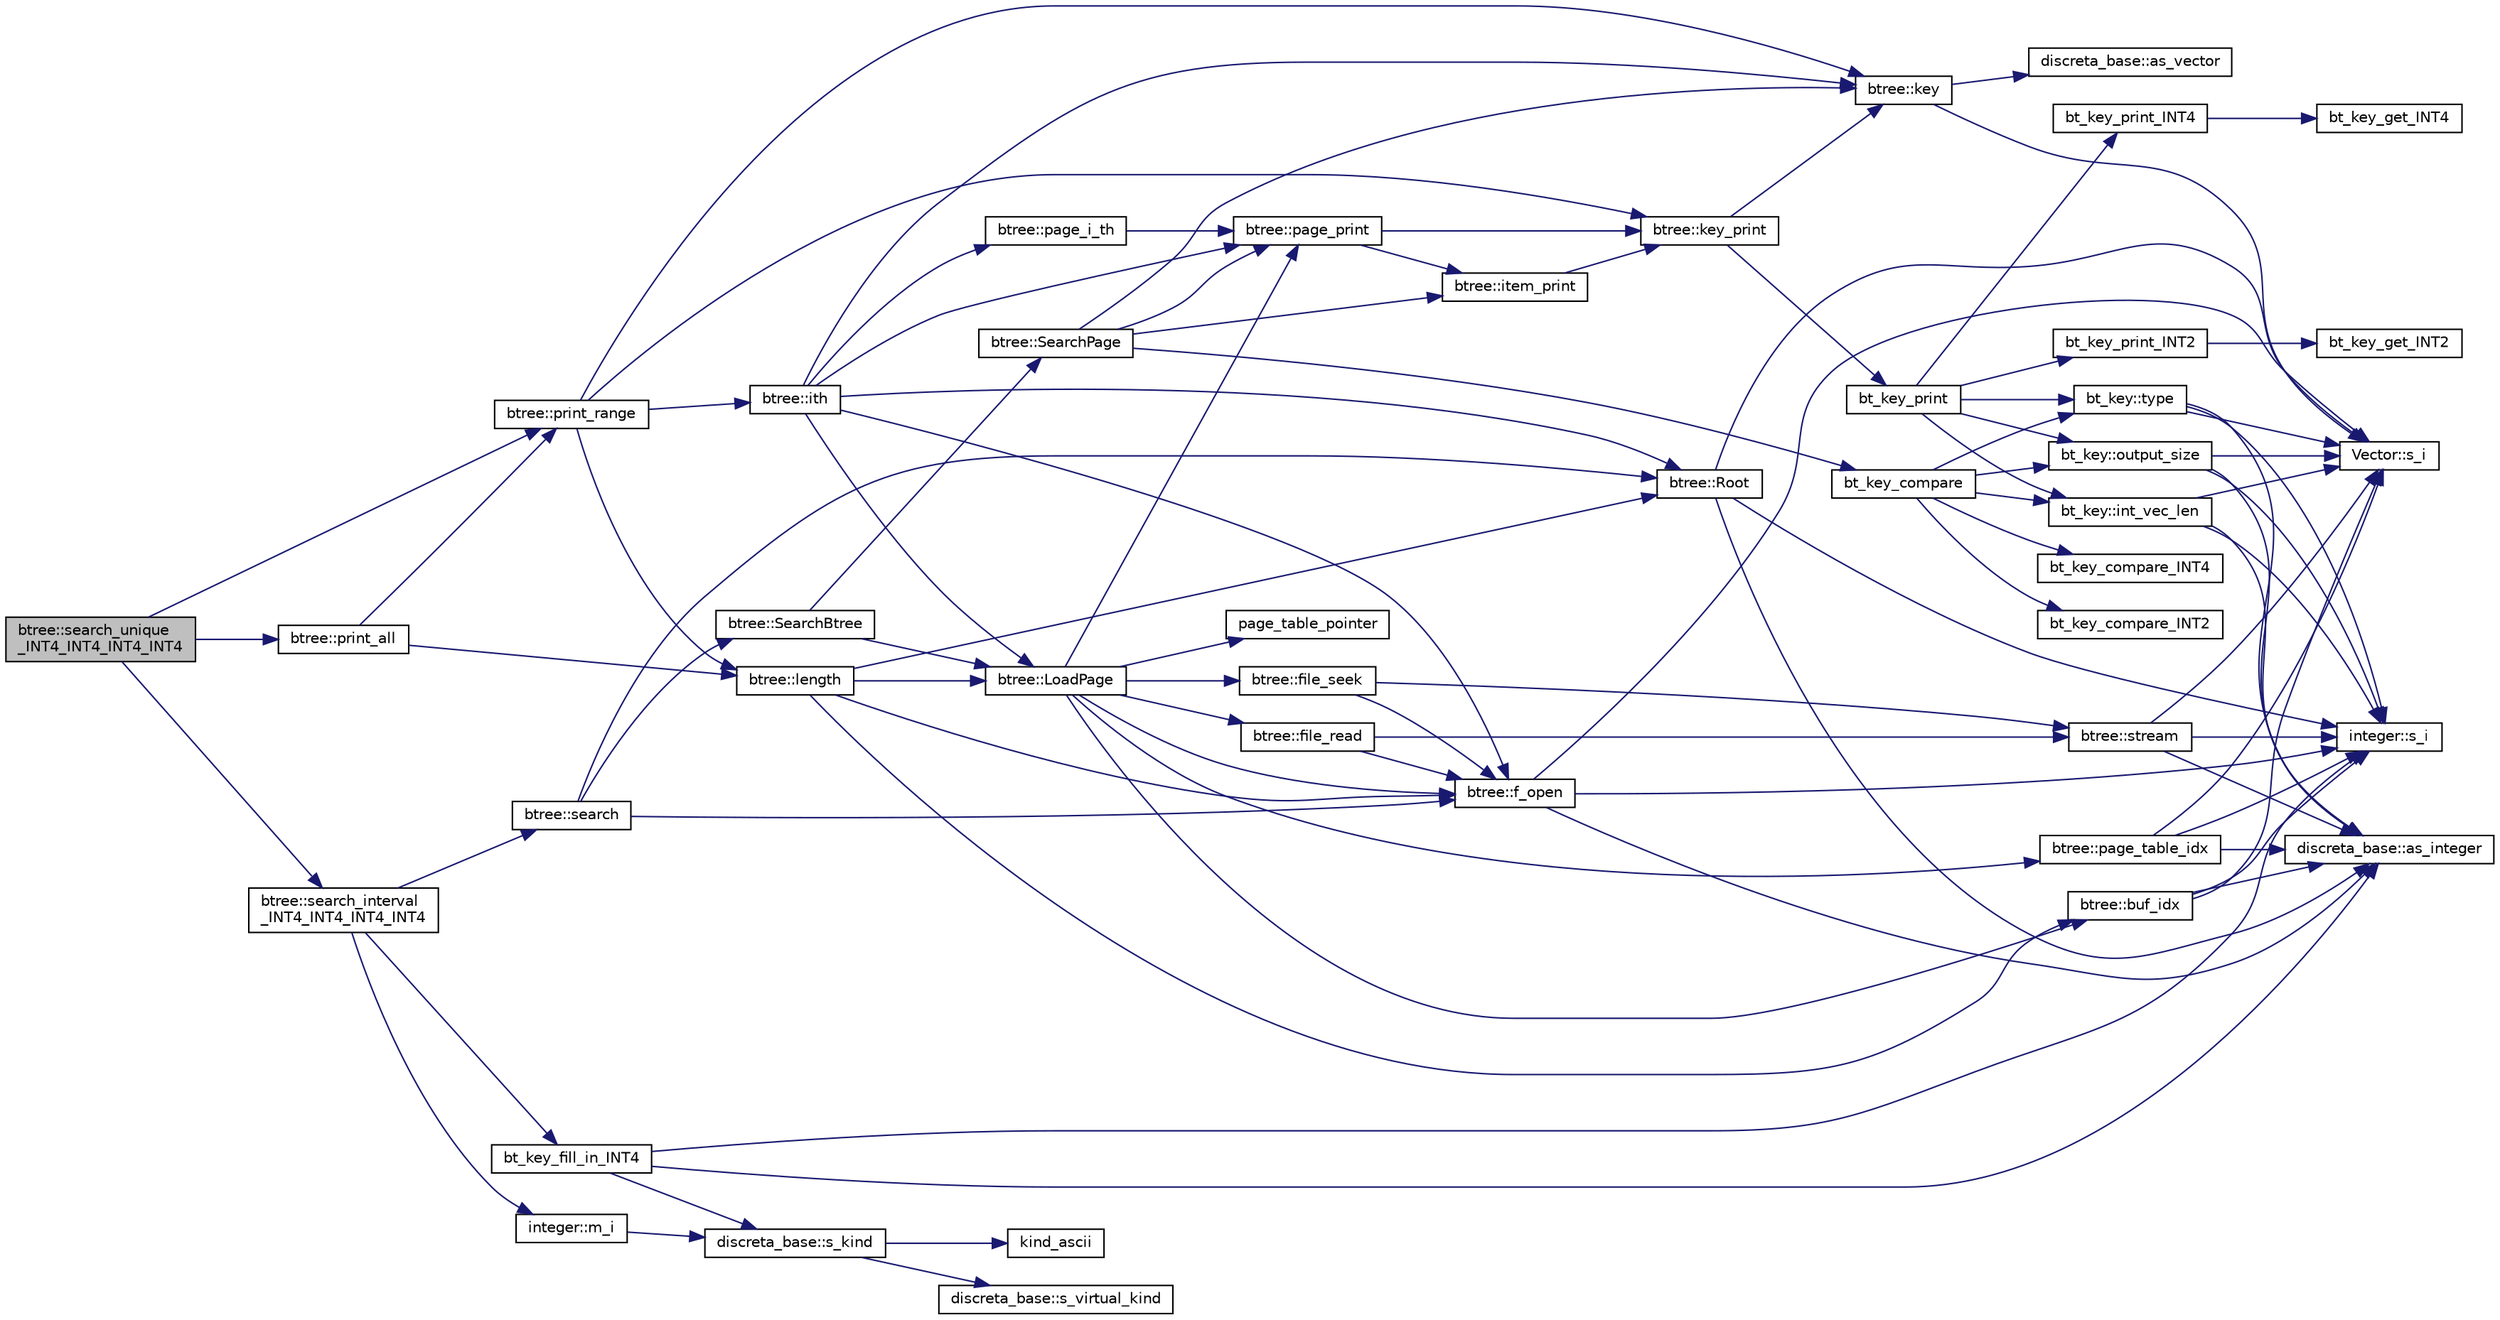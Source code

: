 digraph "btree::search_unique_INT4_INT4_INT4_INT4"
{
  edge [fontname="Helvetica",fontsize="10",labelfontname="Helvetica",labelfontsize="10"];
  node [fontname="Helvetica",fontsize="10",shape=record];
  rankdir="LR";
  Node4002 [label="btree::search_unique\l_INT4_INT4_INT4_INT4",height=0.2,width=0.4,color="black", fillcolor="grey75", style="filled", fontcolor="black"];
  Node4002 -> Node4003 [color="midnightblue",fontsize="10",style="solid",fontname="Helvetica"];
  Node4003 [label="btree::search_interval\l_INT4_INT4_INT4_INT4",height=0.2,width=0.4,color="black", fillcolor="white", style="filled",URL="$dd/db0/classbtree.html#a5a22b7f3ea6107cda032f669c00ad3d9"];
  Node4003 -> Node4004 [color="midnightblue",fontsize="10",style="solid",fontname="Helvetica"];
  Node4004 [label="integer::m_i",height=0.2,width=0.4,color="black", fillcolor="white", style="filled",URL="$d0/de5/classinteger.html#a869091f0a0f35f5354c8c4a70250e8a9"];
  Node4004 -> Node4005 [color="midnightblue",fontsize="10",style="solid",fontname="Helvetica"];
  Node4005 [label="discreta_base::s_kind",height=0.2,width=0.4,color="black", fillcolor="white", style="filled",URL="$d7/d71/classdiscreta__base.html#a8a830025c74adbbc3362418a7c2ba157"];
  Node4005 -> Node4006 [color="midnightblue",fontsize="10",style="solid",fontname="Helvetica"];
  Node4006 [label="discreta_base::s_virtual_kind",height=0.2,width=0.4,color="black", fillcolor="white", style="filled",URL="$d7/d71/classdiscreta__base.html#a52778a6d6943a468be083d0785d418fb"];
  Node4005 -> Node4007 [color="midnightblue",fontsize="10",style="solid",fontname="Helvetica"];
  Node4007 [label="kind_ascii",height=0.2,width=0.4,color="black", fillcolor="white", style="filled",URL="$d9/d60/discreta_8h.html#ad0ce825a9f29bc6cec27e1b64cfe27bf"];
  Node4003 -> Node4008 [color="midnightblue",fontsize="10",style="solid",fontname="Helvetica"];
  Node4008 [label="bt_key_fill_in_INT4",height=0.2,width=0.4,color="black", fillcolor="white", style="filled",URL="$d0/db3/bt__key_8_c.html#ab9236cc7f045b1beefa9445abd170dff"];
  Node4008 -> Node4005 [color="midnightblue",fontsize="10",style="solid",fontname="Helvetica"];
  Node4008 -> Node4009 [color="midnightblue",fontsize="10",style="solid",fontname="Helvetica"];
  Node4009 [label="discreta_base::as_integer",height=0.2,width=0.4,color="black", fillcolor="white", style="filled",URL="$d7/d71/classdiscreta__base.html#a00d7691eaf874fd283d942692fe8dd26"];
  Node4008 -> Node4010 [color="midnightblue",fontsize="10",style="solid",fontname="Helvetica"];
  Node4010 [label="integer::s_i",height=0.2,width=0.4,color="black", fillcolor="white", style="filled",URL="$d0/de5/classinteger.html#adf28e9f94d4c844adaa950deeb80b904"];
  Node4003 -> Node4011 [color="midnightblue",fontsize="10",style="solid",fontname="Helvetica"];
  Node4011 [label="btree::search",height=0.2,width=0.4,color="black", fillcolor="white", style="filled",URL="$dd/db0/classbtree.html#a0aea262fd4da610b2276f7742fc999d5"];
  Node4011 -> Node4012 [color="midnightblue",fontsize="10",style="solid",fontname="Helvetica"];
  Node4012 [label="btree::Root",height=0.2,width=0.4,color="black", fillcolor="white", style="filled",URL="$dd/db0/classbtree.html#a2fd65be715ab94bf4a764c4f582a642b"];
  Node4012 -> Node4013 [color="midnightblue",fontsize="10",style="solid",fontname="Helvetica"];
  Node4013 [label="Vector::s_i",height=0.2,width=0.4,color="black", fillcolor="white", style="filled",URL="$d5/db2/class_vector.html#a1c4fe1752523df8119f70dd550244871"];
  Node4012 -> Node4009 [color="midnightblue",fontsize="10",style="solid",fontname="Helvetica"];
  Node4012 -> Node4010 [color="midnightblue",fontsize="10",style="solid",fontname="Helvetica"];
  Node4011 -> Node4014 [color="midnightblue",fontsize="10",style="solid",fontname="Helvetica"];
  Node4014 [label="btree::f_open",height=0.2,width=0.4,color="black", fillcolor="white", style="filled",URL="$dd/db0/classbtree.html#a192d74607f02ea8e0ad631d6e6fd6704"];
  Node4014 -> Node4013 [color="midnightblue",fontsize="10",style="solid",fontname="Helvetica"];
  Node4014 -> Node4009 [color="midnightblue",fontsize="10",style="solid",fontname="Helvetica"];
  Node4014 -> Node4010 [color="midnightblue",fontsize="10",style="solid",fontname="Helvetica"];
  Node4011 -> Node4015 [color="midnightblue",fontsize="10",style="solid",fontname="Helvetica"];
  Node4015 [label="btree::SearchBtree",height=0.2,width=0.4,color="black", fillcolor="white", style="filled",URL="$dd/db0/classbtree.html#a6717768edf4de1aad4736c303bcedddd"];
  Node4015 -> Node4016 [color="midnightblue",fontsize="10",style="solid",fontname="Helvetica"];
  Node4016 [label="btree::LoadPage",height=0.2,width=0.4,color="black", fillcolor="white", style="filled",URL="$dd/db0/classbtree.html#a29d23b8b151b6b793aa1184ca6ccc947"];
  Node4016 -> Node4014 [color="midnightblue",fontsize="10",style="solid",fontname="Helvetica"];
  Node4016 -> Node4017 [color="midnightblue",fontsize="10",style="solid",fontname="Helvetica"];
  Node4017 [label="btree::buf_idx",height=0.2,width=0.4,color="black", fillcolor="white", style="filled",URL="$dd/db0/classbtree.html#a6a928fc93c93d8b5a83ad1ba699b453e"];
  Node4017 -> Node4013 [color="midnightblue",fontsize="10",style="solid",fontname="Helvetica"];
  Node4017 -> Node4009 [color="midnightblue",fontsize="10",style="solid",fontname="Helvetica"];
  Node4017 -> Node4010 [color="midnightblue",fontsize="10",style="solid",fontname="Helvetica"];
  Node4016 -> Node4018 [color="midnightblue",fontsize="10",style="solid",fontname="Helvetica"];
  Node4018 [label="page_table_pointer",height=0.2,width=0.4,color="black", fillcolor="white", style="filled",URL="$d9/d60/discreta_8h.html#a53208086adbea2817fe45f917410d9d0"];
  Node4016 -> Node4019 [color="midnightblue",fontsize="10",style="solid",fontname="Helvetica"];
  Node4019 [label="btree::page_table_idx",height=0.2,width=0.4,color="black", fillcolor="white", style="filled",URL="$dd/db0/classbtree.html#abc6a6f309e4c61cb5a7f4c4a248d384d"];
  Node4019 -> Node4013 [color="midnightblue",fontsize="10",style="solid",fontname="Helvetica"];
  Node4019 -> Node4009 [color="midnightblue",fontsize="10",style="solid",fontname="Helvetica"];
  Node4019 -> Node4010 [color="midnightblue",fontsize="10",style="solid",fontname="Helvetica"];
  Node4016 -> Node4020 [color="midnightblue",fontsize="10",style="solid",fontname="Helvetica"];
  Node4020 [label="btree::file_seek",height=0.2,width=0.4,color="black", fillcolor="white", style="filled",URL="$dd/db0/classbtree.html#a829c985973c7c164fda2d81398e13504"];
  Node4020 -> Node4014 [color="midnightblue",fontsize="10",style="solid",fontname="Helvetica"];
  Node4020 -> Node4021 [color="midnightblue",fontsize="10",style="solid",fontname="Helvetica"];
  Node4021 [label="btree::stream",height=0.2,width=0.4,color="black", fillcolor="white", style="filled",URL="$dd/db0/classbtree.html#af99e68df8c3674b7d77ed80a8bbcffac"];
  Node4021 -> Node4013 [color="midnightblue",fontsize="10",style="solid",fontname="Helvetica"];
  Node4021 -> Node4009 [color="midnightblue",fontsize="10",style="solid",fontname="Helvetica"];
  Node4021 -> Node4010 [color="midnightblue",fontsize="10",style="solid",fontname="Helvetica"];
  Node4016 -> Node4022 [color="midnightblue",fontsize="10",style="solid",fontname="Helvetica"];
  Node4022 [label="btree::file_read",height=0.2,width=0.4,color="black", fillcolor="white", style="filled",URL="$dd/db0/classbtree.html#ab0b9bbc01c3d3836048934e90aec5f6c"];
  Node4022 -> Node4014 [color="midnightblue",fontsize="10",style="solid",fontname="Helvetica"];
  Node4022 -> Node4021 [color="midnightblue",fontsize="10",style="solid",fontname="Helvetica"];
  Node4016 -> Node4023 [color="midnightblue",fontsize="10",style="solid",fontname="Helvetica"];
  Node4023 [label="btree::page_print",height=0.2,width=0.4,color="black", fillcolor="white", style="filled",URL="$dd/db0/classbtree.html#ae6ffbcdff58a0c738d1a0e27a963da5d"];
  Node4023 -> Node4024 [color="midnightblue",fontsize="10",style="solid",fontname="Helvetica"];
  Node4024 [label="btree::item_print",height=0.2,width=0.4,color="black", fillcolor="white", style="filled",URL="$dd/db0/classbtree.html#aca05a17e852f911cf7b1a971e7e7ad08"];
  Node4024 -> Node4025 [color="midnightblue",fontsize="10",style="solid",fontname="Helvetica"];
  Node4025 [label="btree::key_print",height=0.2,width=0.4,color="black", fillcolor="white", style="filled",URL="$dd/db0/classbtree.html#a4d527d5afa4891a2fa69fc1a07c48627"];
  Node4025 -> Node4026 [color="midnightblue",fontsize="10",style="solid",fontname="Helvetica"];
  Node4026 [label="bt_key_print",height=0.2,width=0.4,color="black", fillcolor="white", style="filled",URL="$d0/db3/bt__key_8_c.html#a14b2a3662044cca4e54d45f271c947aa"];
  Node4026 -> Node4027 [color="midnightblue",fontsize="10",style="solid",fontname="Helvetica"];
  Node4027 [label="bt_key::type",height=0.2,width=0.4,color="black", fillcolor="white", style="filled",URL="$d1/de5/classbt__key.html#ae788a415a20f75fe7160408a055bb33f"];
  Node4027 -> Node4013 [color="midnightblue",fontsize="10",style="solid",fontname="Helvetica"];
  Node4027 -> Node4009 [color="midnightblue",fontsize="10",style="solid",fontname="Helvetica"];
  Node4027 -> Node4010 [color="midnightblue",fontsize="10",style="solid",fontname="Helvetica"];
  Node4026 -> Node4028 [color="midnightblue",fontsize="10",style="solid",fontname="Helvetica"];
  Node4028 [label="bt_key::output_size",height=0.2,width=0.4,color="black", fillcolor="white", style="filled",URL="$d1/de5/classbt__key.html#acb48f95d030f62c56051d0cd6e013394"];
  Node4028 -> Node4013 [color="midnightblue",fontsize="10",style="solid",fontname="Helvetica"];
  Node4028 -> Node4009 [color="midnightblue",fontsize="10",style="solid",fontname="Helvetica"];
  Node4028 -> Node4010 [color="midnightblue",fontsize="10",style="solid",fontname="Helvetica"];
  Node4026 -> Node4029 [color="midnightblue",fontsize="10",style="solid",fontname="Helvetica"];
  Node4029 [label="bt_key_print_INT4",height=0.2,width=0.4,color="black", fillcolor="white", style="filled",URL="$d0/db3/bt__key_8_c.html#ad752d162f10144228c321f41fb5b8bdd"];
  Node4029 -> Node4030 [color="midnightblue",fontsize="10",style="solid",fontname="Helvetica"];
  Node4030 [label="bt_key_get_INT4",height=0.2,width=0.4,color="black", fillcolor="white", style="filled",URL="$d0/db3/bt__key_8_c.html#ae2728a8a265629876b486504625977fa"];
  Node4026 -> Node4031 [color="midnightblue",fontsize="10",style="solid",fontname="Helvetica"];
  Node4031 [label="bt_key_print_INT2",height=0.2,width=0.4,color="black", fillcolor="white", style="filled",URL="$d0/db3/bt__key_8_c.html#a557e01620ef554044797f4e097ba0924"];
  Node4031 -> Node4032 [color="midnightblue",fontsize="10",style="solid",fontname="Helvetica"];
  Node4032 [label="bt_key_get_INT2",height=0.2,width=0.4,color="black", fillcolor="white", style="filled",URL="$d0/db3/bt__key_8_c.html#a6a73c042fa4b7f530a244c4fc6c9e8f2"];
  Node4026 -> Node4033 [color="midnightblue",fontsize="10",style="solid",fontname="Helvetica"];
  Node4033 [label="bt_key::int_vec_len",height=0.2,width=0.4,color="black", fillcolor="white", style="filled",URL="$d1/de5/classbt__key.html#ac8e43906f79bacf330fa1726925b7e37"];
  Node4033 -> Node4013 [color="midnightblue",fontsize="10",style="solid",fontname="Helvetica"];
  Node4033 -> Node4009 [color="midnightblue",fontsize="10",style="solid",fontname="Helvetica"];
  Node4033 -> Node4010 [color="midnightblue",fontsize="10",style="solid",fontname="Helvetica"];
  Node4025 -> Node4034 [color="midnightblue",fontsize="10",style="solid",fontname="Helvetica"];
  Node4034 [label="btree::key",height=0.2,width=0.4,color="black", fillcolor="white", style="filled",URL="$dd/db0/classbtree.html#abc561b2c60acc5a699637b7eb2549503"];
  Node4034 -> Node4013 [color="midnightblue",fontsize="10",style="solid",fontname="Helvetica"];
  Node4034 -> Node4035 [color="midnightblue",fontsize="10",style="solid",fontname="Helvetica"];
  Node4035 [label="discreta_base::as_vector",height=0.2,width=0.4,color="black", fillcolor="white", style="filled",URL="$d7/d71/classdiscreta__base.html#a7bdd6cae39c380b128ee9e17e42cf020"];
  Node4023 -> Node4025 [color="midnightblue",fontsize="10",style="solid",fontname="Helvetica"];
  Node4015 -> Node4036 [color="midnightblue",fontsize="10",style="solid",fontname="Helvetica"];
  Node4036 [label="btree::SearchPage",height=0.2,width=0.4,color="black", fillcolor="white", style="filled",URL="$dd/db0/classbtree.html#a36608b9c27c8207ddb8f6b5f706ab439"];
  Node4036 -> Node4023 [color="midnightblue",fontsize="10",style="solid",fontname="Helvetica"];
  Node4036 -> Node4024 [color="midnightblue",fontsize="10",style="solid",fontname="Helvetica"];
  Node4036 -> Node4037 [color="midnightblue",fontsize="10",style="solid",fontname="Helvetica"];
  Node4037 [label="bt_key_compare",height=0.2,width=0.4,color="black", fillcolor="white", style="filled",URL="$d0/db3/bt__key_8_c.html#a44a07272f92f603a9401e4393205a37e"];
  Node4037 -> Node4027 [color="midnightblue",fontsize="10",style="solid",fontname="Helvetica"];
  Node4037 -> Node4028 [color="midnightblue",fontsize="10",style="solid",fontname="Helvetica"];
  Node4037 -> Node4038 [color="midnightblue",fontsize="10",style="solid",fontname="Helvetica"];
  Node4038 [label="bt_key_compare_INT4",height=0.2,width=0.4,color="black", fillcolor="white", style="filled",URL="$d0/db3/bt__key_8_c.html#afb03cce1de9c23799b1a852a8d66ae10"];
  Node4037 -> Node4039 [color="midnightblue",fontsize="10",style="solid",fontname="Helvetica"];
  Node4039 [label="bt_key_compare_INT2",height=0.2,width=0.4,color="black", fillcolor="white", style="filled",URL="$d0/db3/bt__key_8_c.html#ae148d38635bac4df6bca63352d77203e"];
  Node4037 -> Node4033 [color="midnightblue",fontsize="10",style="solid",fontname="Helvetica"];
  Node4036 -> Node4034 [color="midnightblue",fontsize="10",style="solid",fontname="Helvetica"];
  Node4002 -> Node4040 [color="midnightblue",fontsize="10",style="solid",fontname="Helvetica"];
  Node4040 [label="btree::print_range",height=0.2,width=0.4,color="black", fillcolor="white", style="filled",URL="$dd/db0/classbtree.html#afdde4b8008679f3c85b24b254a5ffdad"];
  Node4040 -> Node4034 [color="midnightblue",fontsize="10",style="solid",fontname="Helvetica"];
  Node4040 -> Node4041 [color="midnightblue",fontsize="10",style="solid",fontname="Helvetica"];
  Node4041 [label="btree::length",height=0.2,width=0.4,color="black", fillcolor="white", style="filled",URL="$dd/db0/classbtree.html#ac75ef7763f81f808bdf266f12d1fa137"];
  Node4041 -> Node4014 [color="midnightblue",fontsize="10",style="solid",fontname="Helvetica"];
  Node4041 -> Node4017 [color="midnightblue",fontsize="10",style="solid",fontname="Helvetica"];
  Node4041 -> Node4012 [color="midnightblue",fontsize="10",style="solid",fontname="Helvetica"];
  Node4041 -> Node4016 [color="midnightblue",fontsize="10",style="solid",fontname="Helvetica"];
  Node4040 -> Node4042 [color="midnightblue",fontsize="10",style="solid",fontname="Helvetica"];
  Node4042 [label="btree::ith",height=0.2,width=0.4,color="black", fillcolor="white", style="filled",URL="$dd/db0/classbtree.html#aba50733eb0d292c2fd103cd6721cc1d6"];
  Node4042 -> Node4014 [color="midnightblue",fontsize="10",style="solid",fontname="Helvetica"];
  Node4042 -> Node4012 [color="midnightblue",fontsize="10",style="solid",fontname="Helvetica"];
  Node4042 -> Node4016 [color="midnightblue",fontsize="10",style="solid",fontname="Helvetica"];
  Node4042 -> Node4023 [color="midnightblue",fontsize="10",style="solid",fontname="Helvetica"];
  Node4042 -> Node4043 [color="midnightblue",fontsize="10",style="solid",fontname="Helvetica"];
  Node4043 [label="btree::page_i_th",height=0.2,width=0.4,color="black", fillcolor="white", style="filled",URL="$dd/db0/classbtree.html#a46150b5fbb59f760f6269ce559b38525"];
  Node4043 -> Node4023 [color="midnightblue",fontsize="10",style="solid",fontname="Helvetica"];
  Node4042 -> Node4034 [color="midnightblue",fontsize="10",style="solid",fontname="Helvetica"];
  Node4040 -> Node4025 [color="midnightblue",fontsize="10",style="solid",fontname="Helvetica"];
  Node4002 -> Node4044 [color="midnightblue",fontsize="10",style="solid",fontname="Helvetica"];
  Node4044 [label="btree::print_all",height=0.2,width=0.4,color="black", fillcolor="white", style="filled",URL="$dd/db0/classbtree.html#a34c238b9ff5f8dcdf31948c0abba05ca"];
  Node4044 -> Node4041 [color="midnightblue",fontsize="10",style="solid",fontname="Helvetica"];
  Node4044 -> Node4040 [color="midnightblue",fontsize="10",style="solid",fontname="Helvetica"];
}
